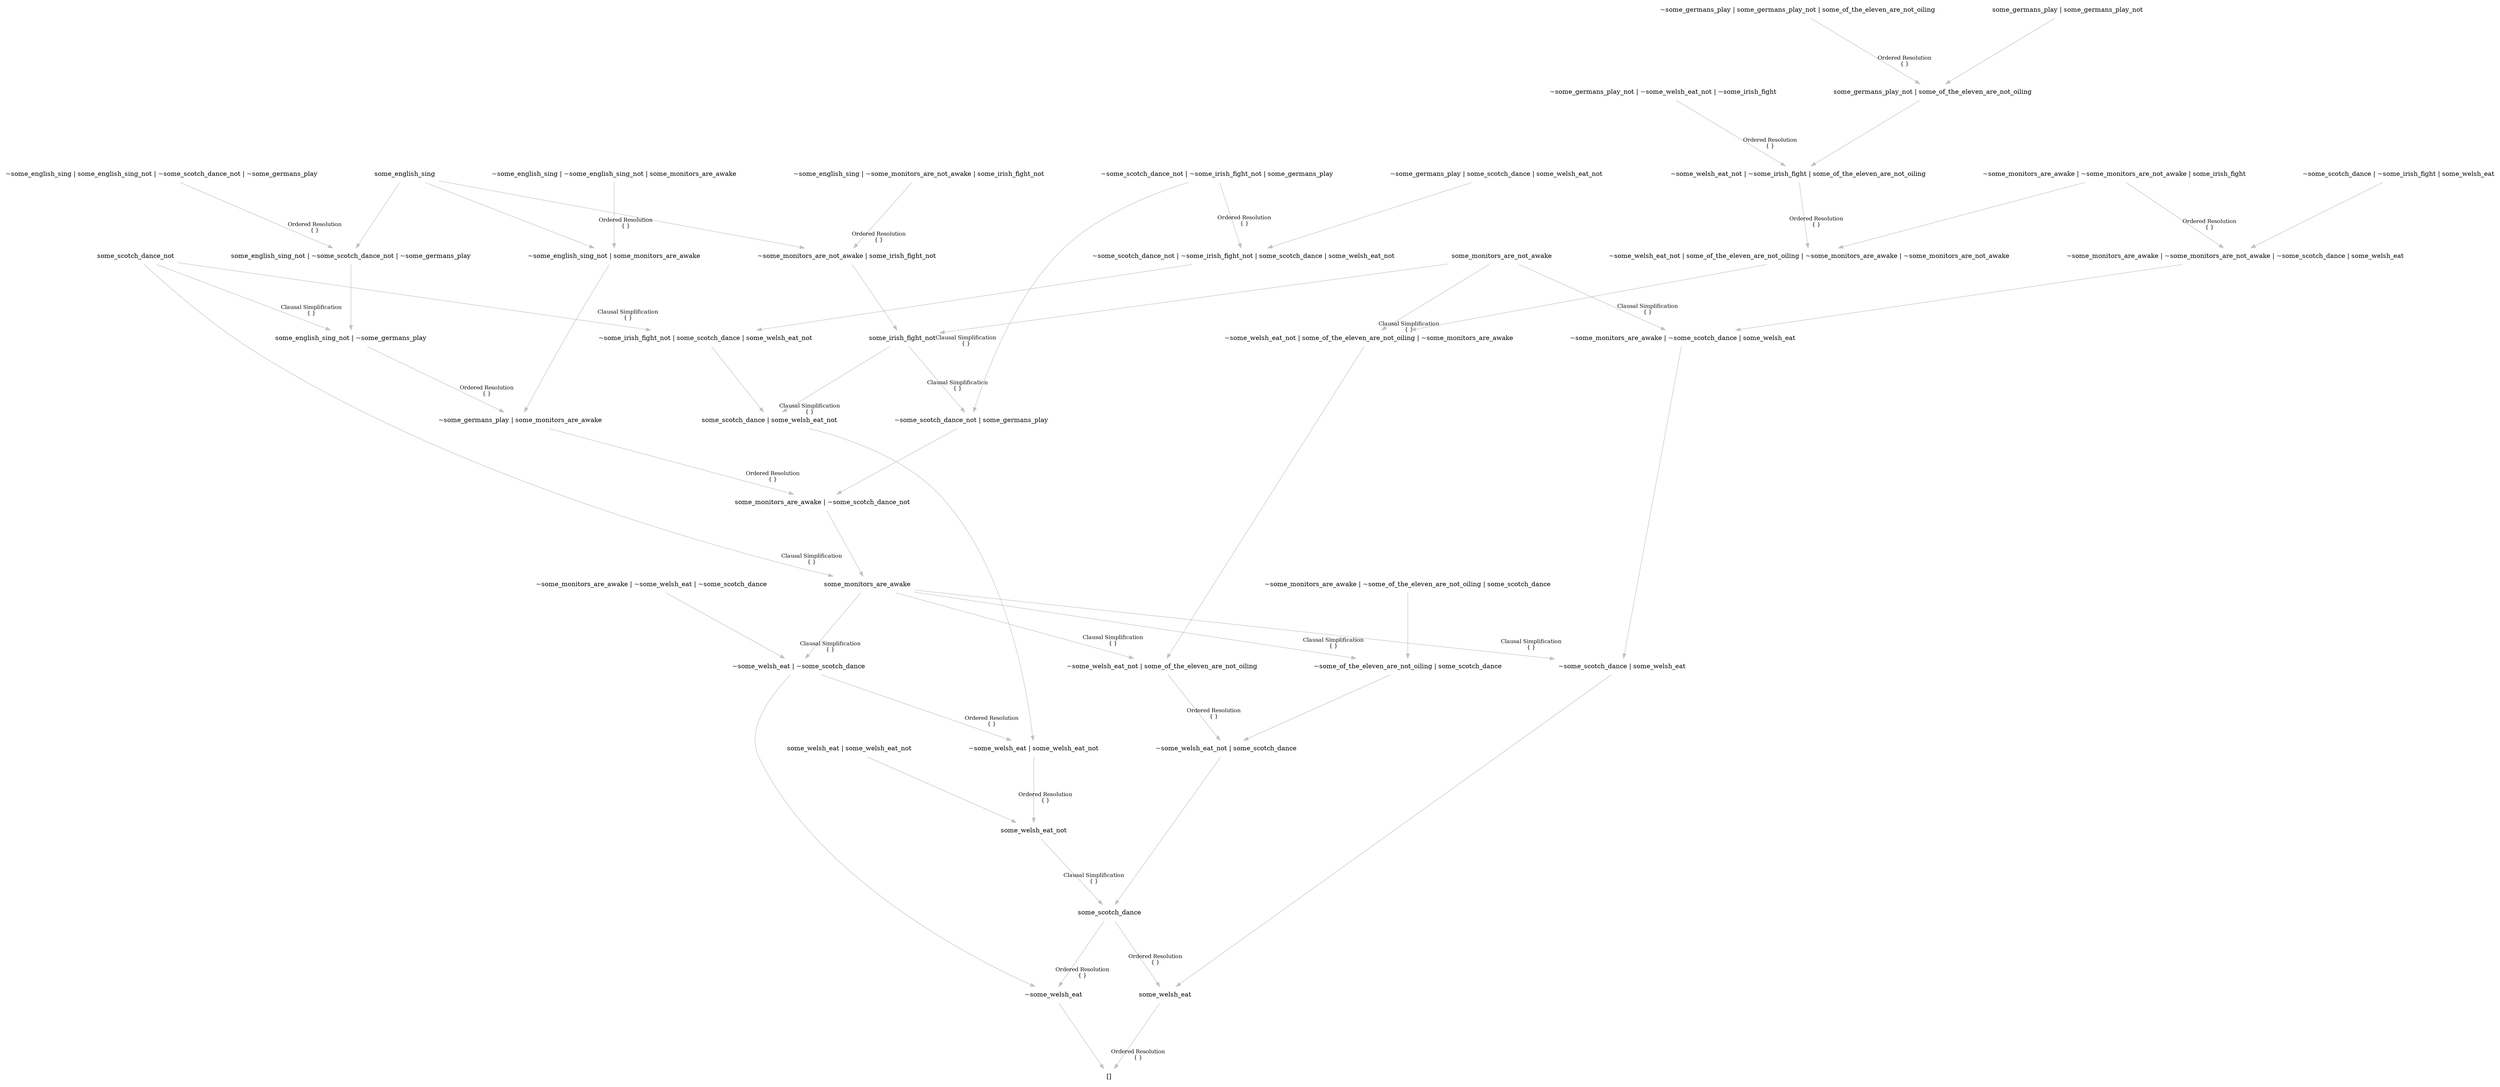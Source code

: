 digraph {
	nodesep="1.5"; ranksep=2;
	node [shape=plaintext];
	edge [color=gray];
	"some_welsh_eat" -> "[]" [labelfontcolor=black,labelfontsize="12",headlabel="Ordered Resolution\n{ }",labeldistance="6"];
	"some_scotch_dance" -> "some_welsh_eat" [labelfontcolor=black,labelfontsize="12",headlabel="Ordered Resolution\n{ }",labeldistance="6"];
	"some_welsh_eat_not" -> "some_scotch_dance" [labelfontcolor=black,labelfontsize="12",headlabel="Clausal Simplification\n{ }",labeldistance="6"];
	"~some_welsh_eat | some_welsh_eat_not" -> "some_welsh_eat_not" [labelfontcolor=black,labelfontsize="12",headlabel="Ordered Resolution\n{ }",labeldistance="6"];
	"~some_welsh_eat | ~some_scotch_dance" -> "~some_welsh_eat | some_welsh_eat_not" [labelfontcolor=black,labelfontsize="12",headlabel="Ordered Resolution\n{ }",labeldistance="6"];
	"some_monitors_are_awake" -> "~some_welsh_eat | ~some_scotch_dance" [labelfontcolor=black,labelfontsize="12",headlabel="Clausal Simplification\n{ }",labeldistance="6"];
	"some_scotch_dance_not" -> "some_monitors_are_awake" [labelfontcolor=black,labelfontsize="12",headlabel="Clausal Simplification\n{ }",labeldistance="6"];
	"some_monitors_are_awake | ~some_scotch_dance_not" -> "some_monitors_are_awake" ;
	"~some_germans_play | some_monitors_are_awake" -> "some_monitors_are_awake | ~some_scotch_dance_not" [labelfontcolor=black,labelfontsize="12",headlabel="Ordered Resolution\n{ }",labeldistance="6"];
	"some_english_sing_not | ~some_germans_play" -> "~some_germans_play | some_monitors_are_awake" [labelfontcolor=black,labelfontsize="12",headlabel="Ordered Resolution\n{ }",labeldistance="6"];
	"some_scotch_dance_not" -> "some_english_sing_not | ~some_germans_play" [labelfontcolor=black,labelfontsize="12",headlabel="Clausal Simplification\n{ }",labeldistance="6"];
	"some_english_sing_not | ~some_scotch_dance_not | ~some_germans_play" -> "some_english_sing_not | ~some_germans_play" ;
	"~some_english_sing | some_english_sing_not | ~some_scotch_dance_not | ~some_germans_play" -> "some_english_sing_not | ~some_scotch_dance_not | ~some_germans_play" [labelfontcolor=black,labelfontsize="12",headlabel="Ordered Resolution\n{ }",labeldistance="6"];
	"some_english_sing" -> "some_english_sing_not | ~some_scotch_dance_not | ~some_germans_play" ;
	"~some_english_sing_not | some_monitors_are_awake" -> "~some_germans_play | some_monitors_are_awake" ;
	"~some_english_sing | ~some_english_sing_not | some_monitors_are_awake" -> "~some_english_sing_not | some_monitors_are_awake" [labelfontcolor=black,labelfontsize="12",headlabel="Ordered Resolution\n{ }",labeldistance="6"];
	"some_english_sing" -> "~some_english_sing_not | some_monitors_are_awake" ;
	"~some_scotch_dance_not | some_germans_play" -> "some_monitors_are_awake | ~some_scotch_dance_not" ;
	"some_irish_fight_not" -> "~some_scotch_dance_not | some_germans_play" [labelfontcolor=black,labelfontsize="12",headlabel="Clausal Simplification\n{ }",labeldistance="6"];
	"some_monitors_are_not_awake" -> "some_irish_fight_not" [labelfontcolor=black,labelfontsize="12",headlabel="Clausal Simplification\n{ }",labeldistance="6"];
	"~some_monitors_are_not_awake | some_irish_fight_not" -> "some_irish_fight_not" ;
	"~some_english_sing | ~some_monitors_are_not_awake | some_irish_fight_not" -> "~some_monitors_are_not_awake | some_irish_fight_not" [labelfontcolor=black,labelfontsize="12",headlabel="Ordered Resolution\n{ }",labeldistance="6"];
	"some_english_sing" -> "~some_monitors_are_not_awake | some_irish_fight_not" ;
	"~some_scotch_dance_not | ~some_irish_fight_not | some_germans_play" -> "~some_scotch_dance_not | some_germans_play" ;
	"~some_monitors_are_awake | ~some_welsh_eat | ~some_scotch_dance" -> "~some_welsh_eat | ~some_scotch_dance" ;
	"some_scotch_dance | some_welsh_eat_not" -> "~some_welsh_eat | some_welsh_eat_not" ;
	"some_irish_fight_not" -> "some_scotch_dance | some_welsh_eat_not" [labelfontcolor=black,labelfontsize="12",headlabel="Clausal Simplification\n{ }",labeldistance="6"];
	"~some_irish_fight_not | some_scotch_dance | some_welsh_eat_not" -> "some_scotch_dance | some_welsh_eat_not" ;
	"some_scotch_dance_not" -> "~some_irish_fight_not | some_scotch_dance | some_welsh_eat_not" [labelfontcolor=black,labelfontsize="12",headlabel="Clausal Simplification\n{ }",labeldistance="6"];
	"~some_scotch_dance_not | ~some_irish_fight_not | some_scotch_dance | some_welsh_eat_not" -> "~some_irish_fight_not | some_scotch_dance | some_welsh_eat_not" ;
	"~some_scotch_dance_not | ~some_irish_fight_not | some_germans_play" -> "~some_scotch_dance_not | ~some_irish_fight_not | some_scotch_dance | some_welsh_eat_not" [labelfontcolor=black,labelfontsize="12",headlabel="Ordered Resolution\n{ }",labeldistance="6"];
	"~some_germans_play | some_scotch_dance | some_welsh_eat_not" -> "~some_scotch_dance_not | ~some_irish_fight_not | some_scotch_dance | some_welsh_eat_not" ;
	"some_welsh_eat | some_welsh_eat_not" -> "some_welsh_eat_not" ;
	"~some_welsh_eat_not | some_scotch_dance" -> "some_scotch_dance" ;
	"~some_welsh_eat_not | some_of_the_eleven_are_not_oiling" -> "~some_welsh_eat_not | some_scotch_dance" [labelfontcolor=black,labelfontsize="12",headlabel="Ordered Resolution\n{ }",labeldistance="6"];
	"some_monitors_are_awake" -> "~some_welsh_eat_not | some_of_the_eleven_are_not_oiling" [labelfontcolor=black,labelfontsize="12",headlabel="Clausal Simplification\n{ }",labeldistance="6"];
	"~some_welsh_eat_not | some_of_the_eleven_are_not_oiling | ~some_monitors_are_awake" -> "~some_welsh_eat_not | some_of_the_eleven_are_not_oiling" ;
	"some_monitors_are_not_awake" -> "~some_welsh_eat_not | some_of_the_eleven_are_not_oiling | ~some_monitors_are_awake" [labelfontcolor=black,labelfontsize="12",headlabel="Clausal Simplification\n{ }",labeldistance="6"];
	"~some_welsh_eat_not | some_of_the_eleven_are_not_oiling | ~some_monitors_are_awake | ~some_monitors_are_not_awake" -> "~some_welsh_eat_not | some_of_the_eleven_are_not_oiling | ~some_monitors_are_awake" ;
	"~some_welsh_eat_not | ~some_irish_fight | some_of_the_eleven_are_not_oiling" -> "~some_welsh_eat_not | some_of_the_eleven_are_not_oiling | ~some_monitors_are_awake | ~some_monitors_are_not_awake" [labelfontcolor=black,labelfontsize="12",headlabel="Ordered Resolution\n{ }",labeldistance="6"];
	"~some_germans_play_not | ~some_welsh_eat_not | ~some_irish_fight" -> "~some_welsh_eat_not | ~some_irish_fight | some_of_the_eleven_are_not_oiling" [labelfontcolor=black,labelfontsize="12",headlabel="Ordered Resolution\n{ }",labeldistance="6"];
	"some_germans_play_not | some_of_the_eleven_are_not_oiling" -> "~some_welsh_eat_not | ~some_irish_fight | some_of_the_eleven_are_not_oiling" ;
	"~some_germans_play | some_germans_play_not | some_of_the_eleven_are_not_oiling" -> "some_germans_play_not | some_of_the_eleven_are_not_oiling" [labelfontcolor=black,labelfontsize="12",headlabel="Ordered Resolution\n{ }",labeldistance="6"];
	"some_germans_play | some_germans_play_not" -> "some_germans_play_not | some_of_the_eleven_are_not_oiling" ;
	"~some_monitors_are_awake | ~some_monitors_are_not_awake | some_irish_fight" -> "~some_welsh_eat_not | some_of_the_eleven_are_not_oiling | ~some_monitors_are_awake | ~some_monitors_are_not_awake" ;
	"~some_of_the_eleven_are_not_oiling | some_scotch_dance" -> "~some_welsh_eat_not | some_scotch_dance" ;
	"some_monitors_are_awake" -> "~some_of_the_eleven_are_not_oiling | some_scotch_dance" [labelfontcolor=black,labelfontsize="12",headlabel="Clausal Simplification\n{ }",labeldistance="6"];
	"~some_monitors_are_awake | ~some_of_the_eleven_are_not_oiling | some_scotch_dance" -> "~some_of_the_eleven_are_not_oiling | some_scotch_dance" ;
	"~some_scotch_dance | some_welsh_eat" -> "some_welsh_eat" ;
	"some_monitors_are_awake" -> "~some_scotch_dance | some_welsh_eat" [labelfontcolor=black,labelfontsize="12",headlabel="Clausal Simplification\n{ }",labeldistance="6"];
	"~some_monitors_are_awake | ~some_scotch_dance | some_welsh_eat" -> "~some_scotch_dance | some_welsh_eat" ;
	"some_monitors_are_not_awake" -> "~some_monitors_are_awake | ~some_scotch_dance | some_welsh_eat" [labelfontcolor=black,labelfontsize="12",headlabel="Clausal Simplification\n{ }",labeldistance="6"];
	"~some_monitors_are_awake | ~some_monitors_are_not_awake | ~some_scotch_dance | some_welsh_eat" -> "~some_monitors_are_awake | ~some_scotch_dance | some_welsh_eat" ;
	"~some_monitors_are_awake | ~some_monitors_are_not_awake | some_irish_fight" -> "~some_monitors_are_awake | ~some_monitors_are_not_awake | ~some_scotch_dance | some_welsh_eat" [labelfontcolor=black,labelfontsize="12",headlabel="Ordered Resolution\n{ }",labeldistance="6"];
	"~some_scotch_dance | ~some_irish_fight | some_welsh_eat" -> "~some_monitors_are_awake | ~some_monitors_are_not_awake | ~some_scotch_dance | some_welsh_eat" ;
	"~some_welsh_eat" -> "[]" ;
	"some_scotch_dance" -> "~some_welsh_eat" [labelfontcolor=black,labelfontsize="12",headlabel="Ordered Resolution\n{ }",labeldistance="6"];
	"~some_welsh_eat | ~some_scotch_dance" -> "~some_welsh_eat" ;
}

